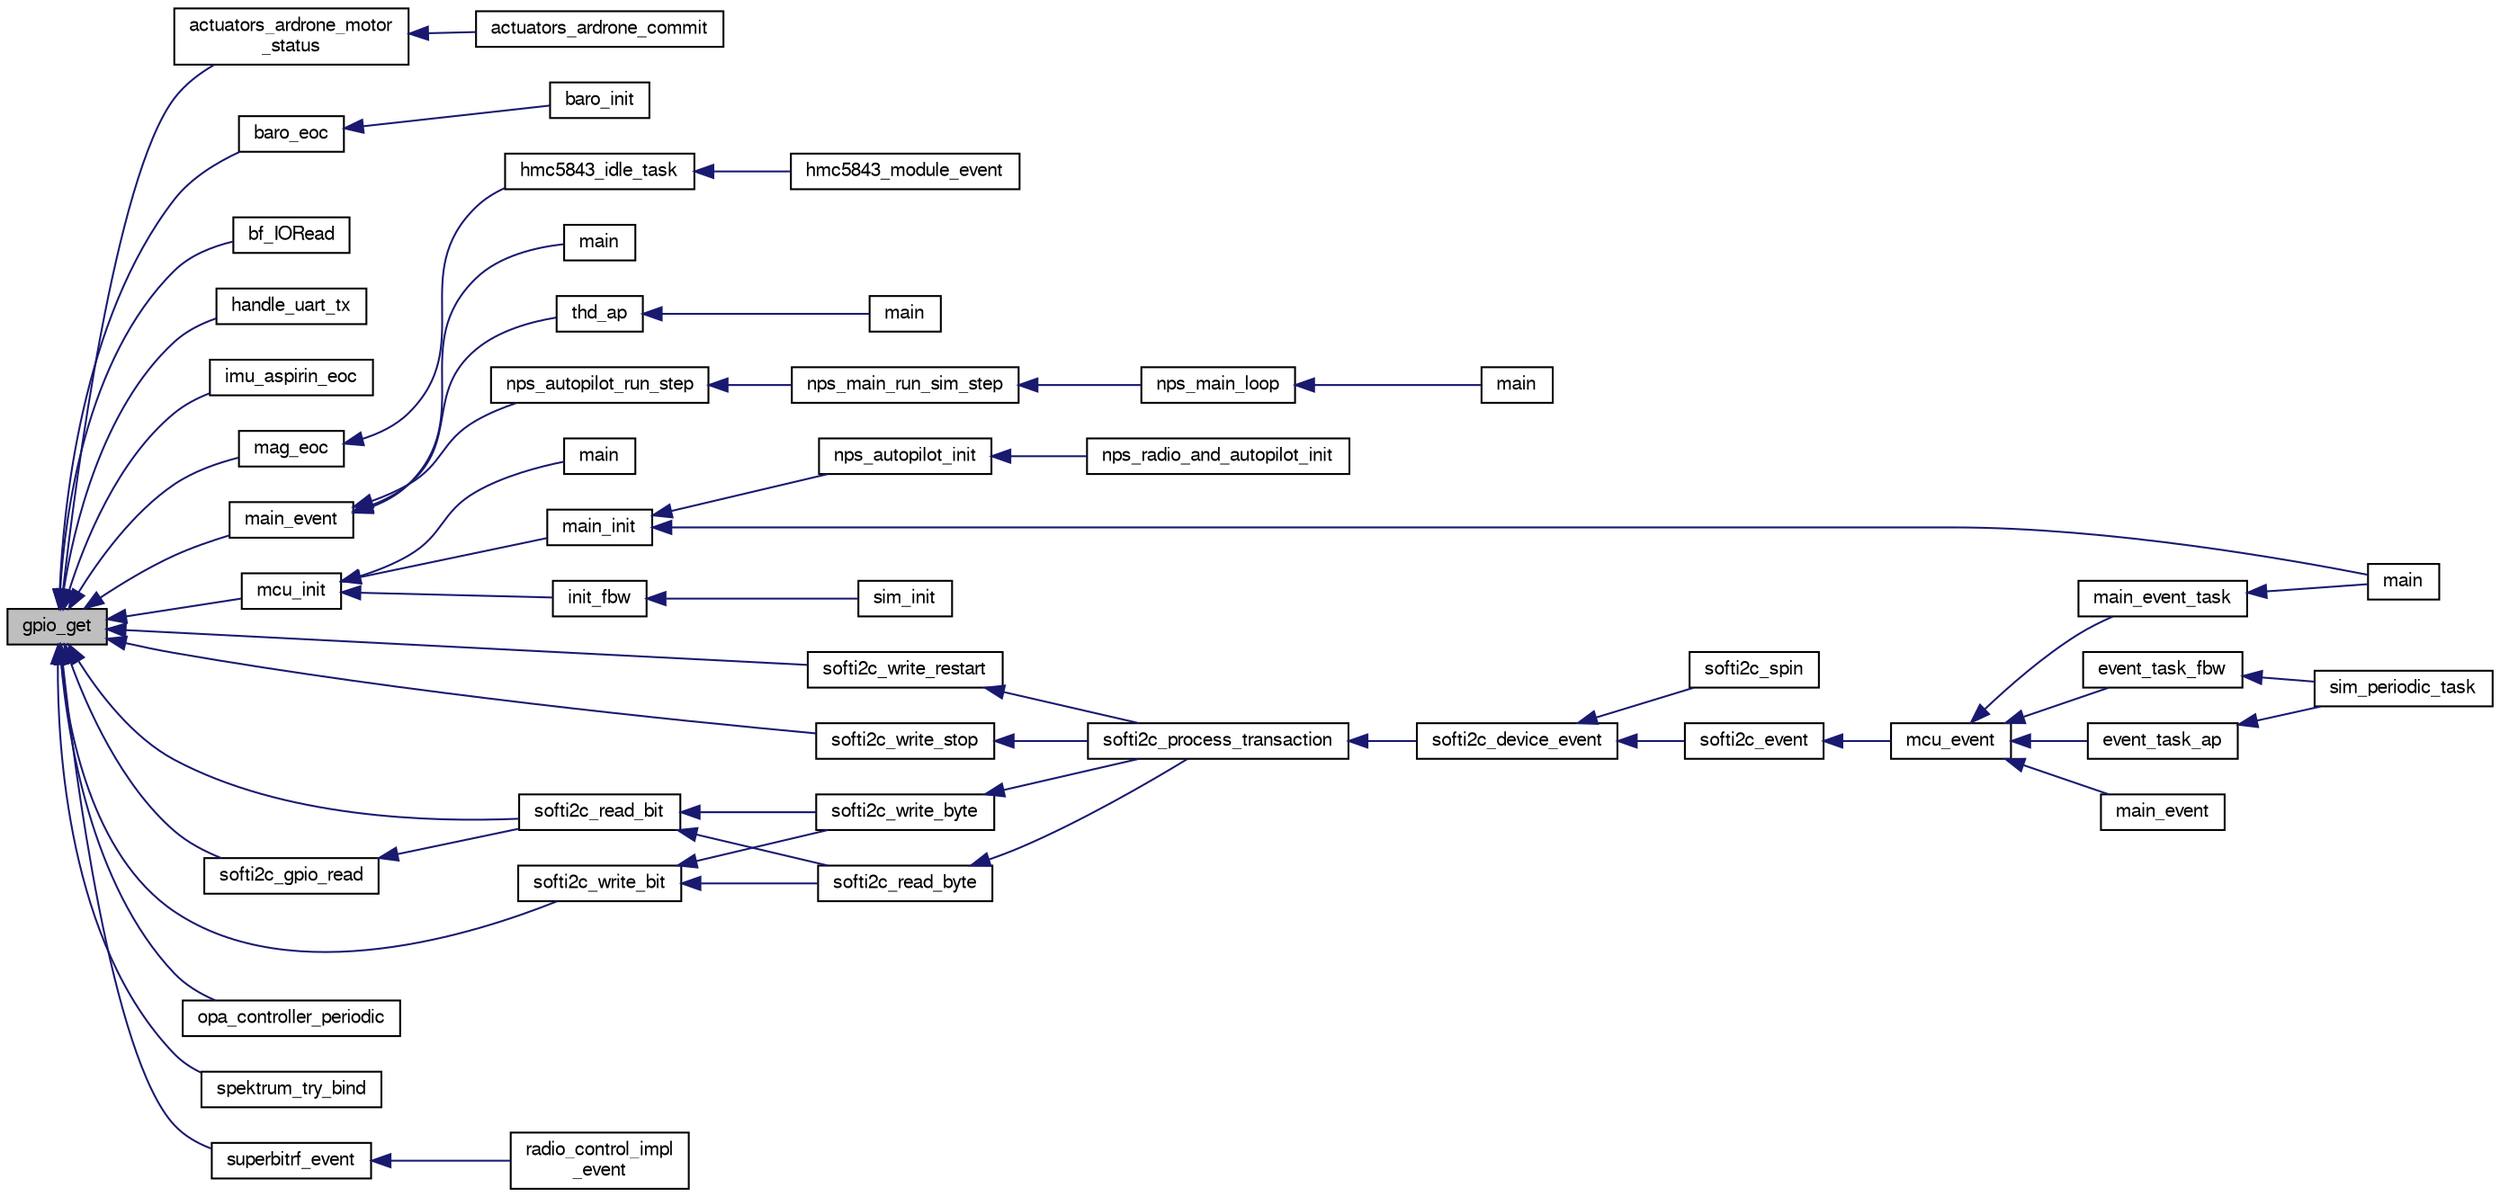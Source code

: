 digraph "gpio_get"
{
  edge [fontname="FreeSans",fontsize="10",labelfontname="FreeSans",labelfontsize="10"];
  node [fontname="FreeSans",fontsize="10",shape=record];
  rankdir="LR";
  Node1 [label="gpio_get",height=0.2,width=0.4,color="black", fillcolor="grey75", style="filled", fontcolor="black"];
  Node1 -> Node2 [dir="back",color="midnightblue",fontsize="10",style="solid",fontname="FreeSans"];
  Node2 [label="actuators_ardrone_motor\l_status",height=0.2,width=0.4,color="black", fillcolor="white", style="filled",URL="$boards_2ardrone_2actuators_8c.html#ad8d796514edd55dd0f4a2134fd83f691"];
  Node2 -> Node3 [dir="back",color="midnightblue",fontsize="10",style="solid",fontname="FreeSans"];
  Node3 [label="actuators_ardrone_commit",height=0.2,width=0.4,color="black", fillcolor="white", style="filled",URL="$boards_2ardrone_2actuators_8h.html#a1e5faec000e4e1602bba080db2aec27c"];
  Node1 -> Node4 [dir="back",color="midnightblue",fontsize="10",style="solid",fontname="FreeSans"];
  Node4 [label="baro_eoc",height=0.2,width=0.4,color="black", fillcolor="white", style="filled",URL="$lia_2baro__board_8c.html#a4f551582db51f22b12e4d07b3fcb600f"];
  Node4 -> Node5 [dir="back",color="midnightblue",fontsize="10",style="solid",fontname="FreeSans"];
  Node5 [label="baro_init",height=0.2,width=0.4,color="black", fillcolor="white", style="filled",URL="$lia_2baro__board_8c.html#a9b25546908842f1d38fc56e438d46e21"];
  Node1 -> Node6 [dir="back",color="midnightblue",fontsize="10",style="solid",fontname="FreeSans"];
  Node6 [label="bf_IORead",height=0.2,width=0.4,color="black", fillcolor="white", style="filled",URL="$cc2500__compat_8h.html#acc61717cfc2498f47df604de3f0278e9"];
  Node1 -> Node7 [dir="back",color="midnightblue",fontsize="10",style="solid",fontname="FreeSans"];
  Node7 [label="handle_uart_tx",height=0.2,width=0.4,color="black", fillcolor="white", style="filled",URL="$chibios_2mcu__periph_2uart__arch_8c.html#a23bf3e40bbfbb4a53c546fc158086f9f",tooltip="TX handler. "];
  Node1 -> Node8 [dir="back",color="midnightblue",fontsize="10",style="solid",fontname="FreeSans"];
  Node8 [label="imu_aspirin_eoc",height=0.2,width=0.4,color="black", fillcolor="white", style="filled",URL="$stm32_2subsystems_2imu_2imu__aspirin__arch_8h.html#aa848c00f7d5b5143b7db5b6337d1e230"];
  Node1 -> Node9 [dir="back",color="midnightblue",fontsize="10",style="solid",fontname="FreeSans"];
  Node9 [label="mag_eoc",height=0.2,width=0.4,color="black", fillcolor="white", style="filled",URL="$stm32_2peripherals_2hmc5843__arch_8h.html#acd369327ebe1b867cebf4b3dc17bd37d"];
  Node9 -> Node10 [dir="back",color="midnightblue",fontsize="10",style="solid",fontname="FreeSans"];
  Node10 [label="hmc5843_idle_task",height=0.2,width=0.4,color="black", fillcolor="white", style="filled",URL="$hmc5843_8h.html#a46613c2c46ce03746f184a11df775d6a"];
  Node10 -> Node11 [dir="back",color="midnightblue",fontsize="10",style="solid",fontname="FreeSans"];
  Node11 [label="hmc5843_module_event",height=0.2,width=0.4,color="black", fillcolor="white", style="filled",URL="$mag__hmc5843_8h.html#a880fdee482292937a14f6aee33208f22"];
  Node1 -> Node12 [dir="back",color="midnightblue",fontsize="10",style="solid",fontname="FreeSans"];
  Node12 [label="main_event",height=0.2,width=0.4,color="black", fillcolor="white", style="filled",URL="$stm32_2uart__tunnel_8c.html#a319a645047f275499aa30b0bc08c6e10"];
  Node12 -> Node13 [dir="back",color="midnightblue",fontsize="10",style="solid",fontname="FreeSans"];
  Node13 [label="main",height=0.2,width=0.4,color="black", fillcolor="white", style="filled",URL="$stm32_2uart__tunnel_8c.html#a840291bc02cba5474a4cb46a9b9566fe"];
  Node12 -> Node14 [dir="back",color="midnightblue",fontsize="10",style="solid",fontname="FreeSans"];
  Node14 [label="thd_ap",height=0.2,width=0.4,color="black", fillcolor="white", style="filled",URL="$rotorcraft_2main__chibios_8c.html#a1bd1ec0fdc597d88ee659889cda25c0a"];
  Node14 -> Node15 [dir="back",color="midnightblue",fontsize="10",style="solid",fontname="FreeSans"];
  Node15 [label="main",height=0.2,width=0.4,color="black", fillcolor="white", style="filled",URL="$rotorcraft_2main__chibios_8c.html#a840291bc02cba5474a4cb46a9b9566fe",tooltip="Main function. "];
  Node12 -> Node16 [dir="back",color="midnightblue",fontsize="10",style="solid",fontname="FreeSans"];
  Node16 [label="nps_autopilot_run_step",height=0.2,width=0.4,color="black", fillcolor="white", style="filled",URL="$nps__autopilot__rotorcraft_8c.html#a12870aaa609d4860004be3cec4c8cf2a"];
  Node16 -> Node17 [dir="back",color="midnightblue",fontsize="10",style="solid",fontname="FreeSans"];
  Node17 [label="nps_main_run_sim_step",height=0.2,width=0.4,color="black", fillcolor="white", style="filled",URL="$nps__main__sitl_8c.html#a9a080385e191a932860731e6f511c775"];
  Node17 -> Node18 [dir="back",color="midnightblue",fontsize="10",style="solid",fontname="FreeSans"];
  Node18 [label="nps_main_loop",height=0.2,width=0.4,color="black", fillcolor="white", style="filled",URL="$nps__main__sitl_8c.html#afa201657c19f3eac2d07487bb11a261d"];
  Node18 -> Node19 [dir="back",color="midnightblue",fontsize="10",style="solid",fontname="FreeSans"];
  Node19 [label="main",height=0.2,width=0.4,color="black", fillcolor="white", style="filled",URL="$nps__main__sitl_8c.html#a3c04138a5bfe5d72780bb7e82a18e627"];
  Node1 -> Node20 [dir="back",color="midnightblue",fontsize="10",style="solid",fontname="FreeSans"];
  Node20 [label="mcu_init",height=0.2,width=0.4,color="black", fillcolor="white", style="filled",URL="$group__mcu__periph.html#ga9af744358ff4b1e3e33d7dd170862f9b",tooltip="Microcontroller peripherals initialization. "];
  Node20 -> Node21 [dir="back",color="midnightblue",fontsize="10",style="solid",fontname="FreeSans"];
  Node21 [label="main",height=0.2,width=0.4,color="black", fillcolor="white", style="filled",URL="$lpc21_2uart__tunnel_8c.html#a3c04138a5bfe5d72780bb7e82a18e627"];
  Node20 -> Node22 [dir="back",color="midnightblue",fontsize="10",style="solid",fontname="FreeSans"];
  Node22 [label="main_init",height=0.2,width=0.4,color="black", fillcolor="white", style="filled",URL="$demo__ahrs__actuators_8c.html#afaa8374e20b79aaf7cfcea5ad9467ab1"];
  Node22 -> Node23 [dir="back",color="midnightblue",fontsize="10",style="solid",fontname="FreeSans"];
  Node23 [label="main",height=0.2,width=0.4,color="black", fillcolor="white", style="filled",URL="$demo__ahrs__actuators_8c.html#a840291bc02cba5474a4cb46a9b9566fe"];
  Node22 -> Node24 [dir="back",color="midnightblue",fontsize="10",style="solid",fontname="FreeSans"];
  Node24 [label="nps_autopilot_init",height=0.2,width=0.4,color="black", fillcolor="white", style="filled",URL="$nps__autopilot__rotorcraft_8c.html#a3348493e992edd2442581c1d09446b4b"];
  Node24 -> Node25 [dir="back",color="midnightblue",fontsize="10",style="solid",fontname="FreeSans"];
  Node25 [label="nps_radio_and_autopilot_init",height=0.2,width=0.4,color="black", fillcolor="white", style="filled",URL="$nps__main__hitl_8c.html#a72ef549ee35deec8c017e83d9de38f66"];
  Node20 -> Node26 [dir="back",color="midnightblue",fontsize="10",style="solid",fontname="FreeSans"];
  Node26 [label="init_fbw",height=0.2,width=0.4,color="black", fillcolor="white", style="filled",URL="$fixedwing_2main__fbw_8h.html#ad86b7fe577a2414df2c7a5a9222aa45a"];
  Node26 -> Node27 [dir="back",color="midnightblue",fontsize="10",style="solid",fontname="FreeSans"];
  Node27 [label="sim_init",height=0.2,width=0.4,color="black", fillcolor="white", style="filled",URL="$sim__ap_8c.html#a739fbef2e03619a863b4d7fd8d0da157"];
  Node1 -> Node28 [dir="back",color="midnightblue",fontsize="10",style="solid",fontname="FreeSans"];
  Node28 [label="opa_controller_periodic",height=0.2,width=0.4,color="black", fillcolor="white", style="filled",URL="$opa__controller__fbw_8c.html#aba9670bd5ed3cc4bac2fd2e8caeb050b"];
  Node1 -> Node29 [dir="back",color="midnightblue",fontsize="10",style="solid",fontname="FreeSans"];
  Node29 [label="softi2c_gpio_read",height=0.2,width=0.4,color="black", fillcolor="white", style="filled",URL="$softi2c_8c.html#a9e7492d54676bfe31b964f2430dcbf58"];
  Node29 -> Node30 [dir="back",color="midnightblue",fontsize="10",style="solid",fontname="FreeSans"];
  Node30 [label="softi2c_read_bit",height=0.2,width=0.4,color="black", fillcolor="white", style="filled",URL="$softi2c_8c.html#a688954bbf22651068611c16ffd44abb1"];
  Node30 -> Node31 [dir="back",color="midnightblue",fontsize="10",style="solid",fontname="FreeSans"];
  Node31 [label="softi2c_write_byte",height=0.2,width=0.4,color="black", fillcolor="white", style="filled",URL="$softi2c_8c.html#aa20d39b61646e34b1eacfa85d092524e"];
  Node31 -> Node32 [dir="back",color="midnightblue",fontsize="10",style="solid",fontname="FreeSans"];
  Node32 [label="softi2c_process_transaction",height=0.2,width=0.4,color="black", fillcolor="white", style="filled",URL="$softi2c_8c.html#ad94e633dd55968bdb12b7289d2e85d0f"];
  Node32 -> Node33 [dir="back",color="midnightblue",fontsize="10",style="solid",fontname="FreeSans"];
  Node33 [label="softi2c_device_event",height=0.2,width=0.4,color="black", fillcolor="white", style="filled",URL="$softi2c_8c.html#a25e9e1f40150fe875f3f75fd2b079618"];
  Node33 -> Node34 [dir="back",color="midnightblue",fontsize="10",style="solid",fontname="FreeSans"];
  Node34 [label="softi2c_event",height=0.2,width=0.4,color="black", fillcolor="white", style="filled",URL="$softi2c_8h.html#a00f14c5101231479a8ceab61ae4cad7c"];
  Node34 -> Node35 [dir="back",color="midnightblue",fontsize="10",style="solid",fontname="FreeSans"];
  Node35 [label="mcu_event",height=0.2,width=0.4,color="black", fillcolor="white", style="filled",URL="$group__mcu__periph.html#gaf44fd3e4d3d56943e4d0e89100974b07",tooltip="MCU event functions. "];
  Node35 -> Node36 [dir="back",color="midnightblue",fontsize="10",style="solid",fontname="FreeSans"];
  Node36 [label="main_event_task",height=0.2,width=0.4,color="black", fillcolor="white", style="filled",URL="$demo__ahrs__actuators_8c.html#a1cd23e45d5c51116ae1e3096912ea1d1"];
  Node36 -> Node23 [dir="back",color="midnightblue",fontsize="10",style="solid",fontname="FreeSans"];
  Node35 -> Node37 [dir="back",color="midnightblue",fontsize="10",style="solid",fontname="FreeSans"];
  Node37 [label="event_task_ap",height=0.2,width=0.4,color="black", fillcolor="white", style="filled",URL="$fixedwing_2main__ap_8h.html#a2b4e383f6a21da5bad019df0b3891508"];
  Node37 -> Node38 [dir="back",color="midnightblue",fontsize="10",style="solid",fontname="FreeSans"];
  Node38 [label="sim_periodic_task",height=0.2,width=0.4,color="black", fillcolor="white", style="filled",URL="$sim__ap_8c.html#a4f982dacbb35ccfc3e0fcaa64156a2a0"];
  Node35 -> Node39 [dir="back",color="midnightblue",fontsize="10",style="solid",fontname="FreeSans"];
  Node39 [label="main_event",height=0.2,width=0.4,color="black", fillcolor="white", style="filled",URL="$rover_2main__ap_8h.html#ad0fb4f12833cb2f0b4c69fa317ea24d9"];
  Node35 -> Node40 [dir="back",color="midnightblue",fontsize="10",style="solid",fontname="FreeSans"];
  Node40 [label="event_task_fbw",height=0.2,width=0.4,color="black", fillcolor="white", style="filled",URL="$fixedwing_2main__fbw_8h.html#ae1f060d6fcf56653e3db62e402c8701a"];
  Node40 -> Node38 [dir="back",color="midnightblue",fontsize="10",style="solid",fontname="FreeSans"];
  Node33 -> Node41 [dir="back",color="midnightblue",fontsize="10",style="solid",fontname="FreeSans"];
  Node41 [label="softi2c_spin",height=0.2,width=0.4,color="black", fillcolor="white", style="filled",URL="$softi2c_8c.html#aed568f0595bee56e4e90ef070ba0a5c9"];
  Node30 -> Node42 [dir="back",color="midnightblue",fontsize="10",style="solid",fontname="FreeSans"];
  Node42 [label="softi2c_read_byte",height=0.2,width=0.4,color="black", fillcolor="white", style="filled",URL="$softi2c_8c.html#af53603cab17d074df7f2daea8826e423"];
  Node42 -> Node32 [dir="back",color="midnightblue",fontsize="10",style="solid",fontname="FreeSans"];
  Node1 -> Node30 [dir="back",color="midnightblue",fontsize="10",style="solid",fontname="FreeSans"];
  Node1 -> Node43 [dir="back",color="midnightblue",fontsize="10",style="solid",fontname="FreeSans"];
  Node43 [label="softi2c_write_bit",height=0.2,width=0.4,color="black", fillcolor="white", style="filled",URL="$softi2c_8c.html#aadbee361430868c06c776b2f2e5ad29f"];
  Node43 -> Node31 [dir="back",color="midnightblue",fontsize="10",style="solid",fontname="FreeSans"];
  Node43 -> Node42 [dir="back",color="midnightblue",fontsize="10",style="solid",fontname="FreeSans"];
  Node1 -> Node44 [dir="back",color="midnightblue",fontsize="10",style="solid",fontname="FreeSans"];
  Node44 [label="softi2c_write_restart",height=0.2,width=0.4,color="black", fillcolor="white", style="filled",URL="$softi2c_8c.html#a0a290bb3e426004548796dc35f433b39"];
  Node44 -> Node32 [dir="back",color="midnightblue",fontsize="10",style="solid",fontname="FreeSans"];
  Node1 -> Node45 [dir="back",color="midnightblue",fontsize="10",style="solid",fontname="FreeSans"];
  Node45 [label="softi2c_write_stop",height=0.2,width=0.4,color="black", fillcolor="white", style="filled",URL="$softi2c_8c.html#aec892d5f421d666723fb58c9132e7088"];
  Node45 -> Node32 [dir="back",color="midnightblue",fontsize="10",style="solid",fontname="FreeSans"];
  Node1 -> Node46 [dir="back",color="midnightblue",fontsize="10",style="solid",fontname="FreeSans"];
  Node46 [label="spektrum_try_bind",height=0.2,width=0.4,color="black", fillcolor="white", style="filled",URL="$spektrum_8c.html#aff8033ce4ec3eca45caafb45d2ba6760"];
  Node1 -> Node47 [dir="back",color="midnightblue",fontsize="10",style="solid",fontname="FreeSans"];
  Node47 [label="superbitrf_event",height=0.2,width=0.4,color="black", fillcolor="white", style="filled",URL="$subsystems_2datalink_2superbitrf_8h.html#a3dba487ecc02fb6e7bdde994032fd795",tooltip="The superbitrf on event call. "];
  Node47 -> Node48 [dir="back",color="midnightblue",fontsize="10",style="solid",fontname="FreeSans"];
  Node48 [label="radio_control_impl\l_event",height=0.2,width=0.4,color="black", fillcolor="white", style="filled",URL="$superbitrf__rc_8c.html#a760dbd4fa3f62cc43524fc420c2a9e5f",tooltip="RC event function with handler callback. "];
}
